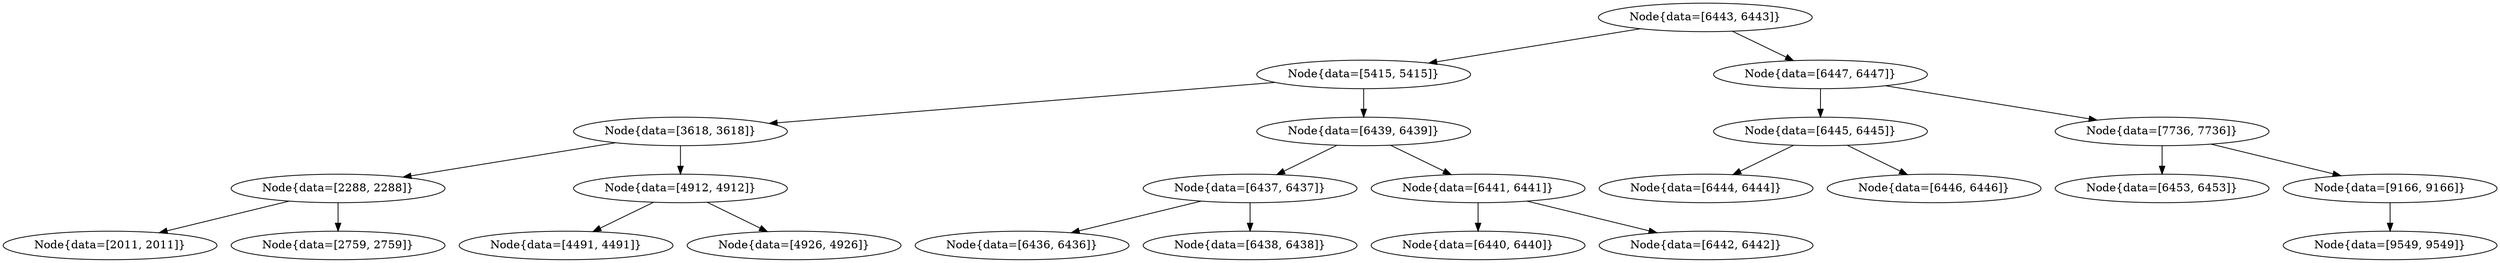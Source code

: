digraph G{
1399076476 [label="Node{data=[6443, 6443]}"]
1399076476 -> 1117948366
1117948366 [label="Node{data=[5415, 5415]}"]
1117948366 -> 667470429
667470429 [label="Node{data=[3618, 3618]}"]
667470429 -> 1420128907
1420128907 [label="Node{data=[2288, 2288]}"]
1420128907 -> 637561269
637561269 [label="Node{data=[2011, 2011]}"]
1420128907 -> 1891264578
1891264578 [label="Node{data=[2759, 2759]}"]
667470429 -> 289525290
289525290 [label="Node{data=[4912, 4912]}"]
289525290 -> 1854916515
1854916515 [label="Node{data=[4491, 4491]}"]
289525290 -> 1265059334
1265059334 [label="Node{data=[4926, 4926]}"]
1117948366 -> 1757208400
1757208400 [label="Node{data=[6439, 6439]}"]
1757208400 -> 1997761779
1997761779 [label="Node{data=[6437, 6437]}"]
1997761779 -> 1739657069
1739657069 [label="Node{data=[6436, 6436]}"]
1997761779 -> 370615019
370615019 [label="Node{data=[6438, 6438]}"]
1757208400 -> 408889638
408889638 [label="Node{data=[6441, 6441]}"]
408889638 -> 1959246378
1959246378 [label="Node{data=[6440, 6440]}"]
408889638 -> 467802552
467802552 [label="Node{data=[6442, 6442]}"]
1399076476 -> 885878869
885878869 [label="Node{data=[6447, 6447]}"]
885878869 -> 1438280179
1438280179 [label="Node{data=[6445, 6445]}"]
1438280179 -> 484806532
484806532 [label="Node{data=[6444, 6444]}"]
1438280179 -> 390163065
390163065 [label="Node{data=[6446, 6446]}"]
885878869 -> 1221721884
1221721884 [label="Node{data=[7736, 7736]}"]
1221721884 -> 1310908932
1310908932 [label="Node{data=[6453, 6453]}"]
1221721884 -> 2114702827
2114702827 [label="Node{data=[9166, 9166]}"]
2114702827 -> 1644524273
1644524273 [label="Node{data=[9549, 9549]}"]
}